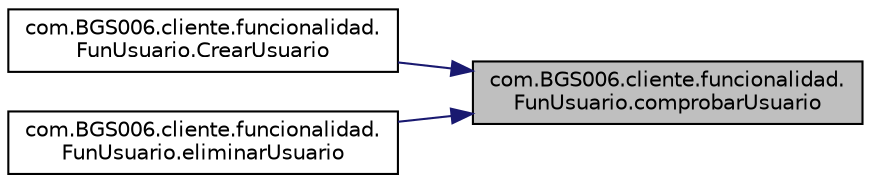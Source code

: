 digraph "com.BGS006.cliente.funcionalidad.FunUsuario.comprobarUsuario"
{
 // LATEX_PDF_SIZE
  edge [fontname="Helvetica",fontsize="10",labelfontname="Helvetica",labelfontsize="10"];
  node [fontname="Helvetica",fontsize="10",shape=record];
  rankdir="RL";
  Node1 [label="com.BGS006.cliente.funcionalidad.\lFunUsuario.comprobarUsuario",height=0.2,width=0.4,color="black", fillcolor="grey75", style="filled", fontcolor="black",tooltip=" "];
  Node1 -> Node2 [dir="back",color="midnightblue",fontsize="10",style="solid",fontname="Helvetica"];
  Node2 [label="com.BGS006.cliente.funcionalidad.\lFunUsuario.CrearUsuario",height=0.2,width=0.4,color="black", fillcolor="white", style="filled",URL="$classcom_1_1_b_g_s006_1_1cliente_1_1funcionalidad_1_1_fun_usuario.html#a885fcb60e90993f0f2c0e6c7aa544dad",tooltip=" "];
  Node1 -> Node3 [dir="back",color="midnightblue",fontsize="10",style="solid",fontname="Helvetica"];
  Node3 [label="com.BGS006.cliente.funcionalidad.\lFunUsuario.eliminarUsuario",height=0.2,width=0.4,color="black", fillcolor="white", style="filled",URL="$classcom_1_1_b_g_s006_1_1cliente_1_1funcionalidad_1_1_fun_usuario.html#a37df462437e7914ee0f801490b2815e9",tooltip=" "];
}
